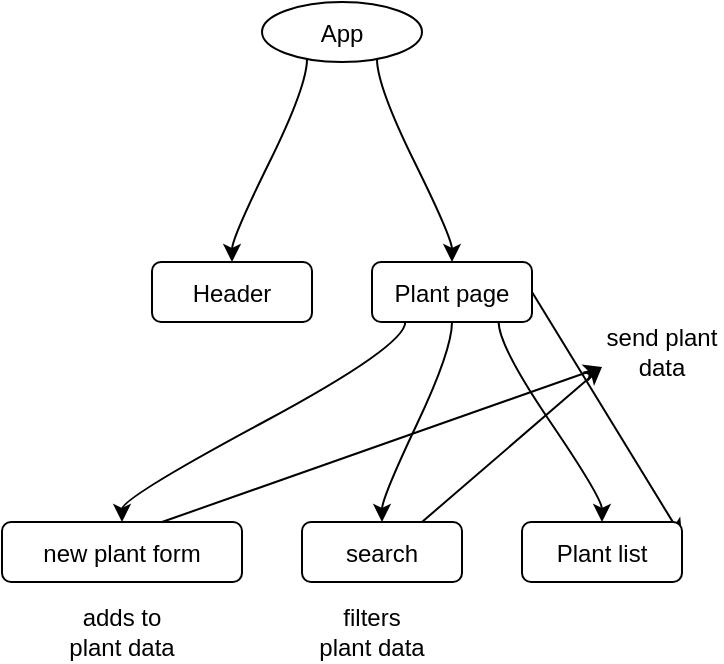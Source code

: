 <mxfile>
    <diagram id="t0kPKC8hVvt2l_rSH3Cu" name="Page-1">
        <mxGraphModel dx="1456" dy="520" grid="1" gridSize="10" guides="1" tooltips="1" connect="1" arrows="1" fold="1" page="1" pageScale="1" pageWidth="850" pageHeight="1100" math="0" shadow="0">
            <root>
                <mxCell id="0"/>
                <mxCell id="1" parent="0"/>
                <mxCell id="13" style="edgeStyle=none;html=1;exitX=1;exitY=0.5;exitDx=0;exitDy=0;entryX=1;entryY=0.25;entryDx=0;entryDy=0;" edge="1" parent="1" source="5" target="11">
                    <mxGeometry relative="1" as="geometry"/>
                </mxCell>
                <mxCell id="2" value="App" style="ellipse" vertex="1" parent="1">
                    <mxGeometry x="380" y="120" width="80" height="30" as="geometry"/>
                </mxCell>
                <mxCell id="3" value="Header" style="rounded=1;" vertex="1" parent="1">
                    <mxGeometry x="325" y="250" width="80" height="30" as="geometry"/>
                </mxCell>
                <mxCell id="4" value="" style="curved=1;noEdgeStyle=1;orthogonal=1;" edge="1" source="2" target="3" parent="1">
                    <mxGeometry relative="1" as="geometry">
                        <Array as="points">
                            <mxPoint x="402.5" y="162"/>
                            <mxPoint x="365" y="238"/>
                        </Array>
                    </mxGeometry>
                </mxCell>
                <mxCell id="5" value="Plant page" style="rounded=1;" vertex="1" parent="1">
                    <mxGeometry x="435" y="250" width="80" height="30" as="geometry"/>
                </mxCell>
                <mxCell id="6" value="" style="curved=1;noEdgeStyle=1;orthogonal=1;" edge="1" source="2" target="5" parent="1">
                    <mxGeometry relative="1" as="geometry">
                        <Array as="points">
                            <mxPoint x="437.5" y="162"/>
                            <mxPoint x="475" y="238"/>
                        </Array>
                    </mxGeometry>
                </mxCell>
                <mxCell id="7" value="new plant form" style="rounded=1;" vertex="1" parent="1">
                    <mxGeometry x="250" y="380" width="120" height="30" as="geometry"/>
                </mxCell>
                <mxCell id="8" value="" style="curved=1;noEdgeStyle=1;orthogonal=1;" edge="1" source="5" target="7" parent="1">
                    <mxGeometry relative="1" as="geometry">
                        <Array as="points">
                            <mxPoint x="451.667" y="292"/>
                            <mxPoint x="310" y="368"/>
                        </Array>
                    </mxGeometry>
                </mxCell>
                <mxCell id="15" style="edgeStyle=none;html=1;exitX=0.75;exitY=0;exitDx=0;exitDy=0;entryX=0;entryY=0.75;entryDx=0;entryDy=0;" edge="1" parent="1" source="9" target="14">
                    <mxGeometry relative="1" as="geometry"/>
                </mxCell>
                <mxCell id="9" value="search" style="rounded=1;" vertex="1" parent="1">
                    <mxGeometry x="400" y="380" width="80" height="30" as="geometry"/>
                </mxCell>
                <mxCell id="10" value="" style="curved=1;noEdgeStyle=1;orthogonal=1;" edge="1" source="5" target="9" parent="1">
                    <mxGeometry relative="1" as="geometry">
                        <Array as="points">
                            <mxPoint x="475" y="294"/>
                            <mxPoint x="440" y="368"/>
                        </Array>
                    </mxGeometry>
                </mxCell>
                <mxCell id="11" value="Plant list" style="rounded=1;" vertex="1" parent="1">
                    <mxGeometry x="510" y="380" width="80" height="30" as="geometry"/>
                </mxCell>
                <mxCell id="12" value="" style="curved=1;noEdgeStyle=1;orthogonal=1;" edge="1" source="5" target="11" parent="1">
                    <mxGeometry relative="1" as="geometry">
                        <Array as="points">
                            <mxPoint x="498.333" y="292"/>
                            <mxPoint x="550" y="368"/>
                        </Array>
                    </mxGeometry>
                </mxCell>
                <mxCell id="14" value="send plant data" style="text;strokeColor=none;align=center;fillColor=none;html=1;verticalAlign=middle;whiteSpace=wrap;rounded=0;" vertex="1" parent="1">
                    <mxGeometry x="550" y="280" width="60" height="30" as="geometry"/>
                </mxCell>
                <mxCell id="16" value="filters plant data" style="text;strokeColor=none;align=center;fillColor=none;html=1;verticalAlign=middle;whiteSpace=wrap;rounded=0;" vertex="1" parent="1">
                    <mxGeometry x="405" y="420" width="60" height="30" as="geometry"/>
                </mxCell>
                <mxCell id="17" style="edgeStyle=none;html=1;exitX=0.75;exitY=0;exitDx=0;exitDy=0;entryX=0;entryY=0.75;entryDx=0;entryDy=0;" edge="1" parent="1" target="14">
                    <mxGeometry relative="1" as="geometry">
                        <mxPoint x="330" y="380" as="sourcePoint"/>
                        <mxPoint x="420" y="302.5" as="targetPoint"/>
                    </mxGeometry>
                </mxCell>
                <mxCell id="18" value="adds to plant data" style="text;strokeColor=none;align=center;fillColor=none;html=1;verticalAlign=middle;whiteSpace=wrap;rounded=0;" vertex="1" parent="1">
                    <mxGeometry x="280" y="420" width="60" height="30" as="geometry"/>
                </mxCell>
            </root>
        </mxGraphModel>
    </diagram>
</mxfile>